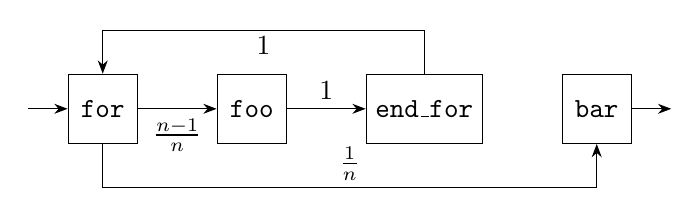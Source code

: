 
  %p%\usetikzlibrary{positioning,automata,arrows.meta,calc}
  \begin{tikzpicture}[auto,state/.append style={rectangle}]
    \node[state] (a) {\texttt{for}};
    \node[state,right=of a] (b) {\texttt{foo}};
    \node[state,right=of b] (c) {\texttt{end\_for}};
    \node[state,right=of c] (d) {\texttt{bar}};
    
    \path[draw,black,-{Stealth[]}] 
      ($(a.west) + (-0.5cm,0)$) to (a)
      (a) edge node[swap] {$\frac{n-1}{n}$} (b)
      (b) edge node {$1$} (c) 
      (c) edge[to path={|- ($(c)!0.5!(a) + (0,1cm)$) -| (\tikztotarget)}] (a)
      (a) edge[to path={|- ($(a)!0.5!(d) + (0,-1cm)$) -| (\tikztotarget)}] (d)
      (d) edge ($(d.east) + (0.5cm,0)$);
      
    % Extra edge labels that can't be drawn because of `to path`
    \node at ($(c)!0.5!(a) + (0,0.8cm)$) {$1$};
    \node at ($(a)!0.5!(d) + (0,-0.7cm)$) {$\frac{1}{n}$};
  \end{tikzpicture}
